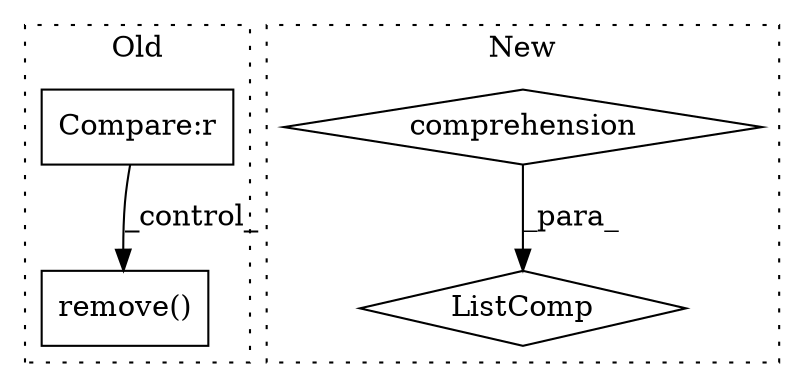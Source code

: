 digraph G {
subgraph cluster0 {
1 [label="remove()" a="75" s="17412,17466" l="27,1" shape="box"];
4 [label="Compare:r" a="40" s="17350" l="44" shape="box"];
label = "Old";
style="dotted";
}
subgraph cluster1 {
2 [label="ListComp" a="106" s="16689" l="73" shape="diamond"];
3 [label="comprehension" a="45" s="16719" l="3" shape="diamond"];
label = "New";
style="dotted";
}
3 -> 2 [label="_para_"];
4 -> 1 [label="_control_"];
}